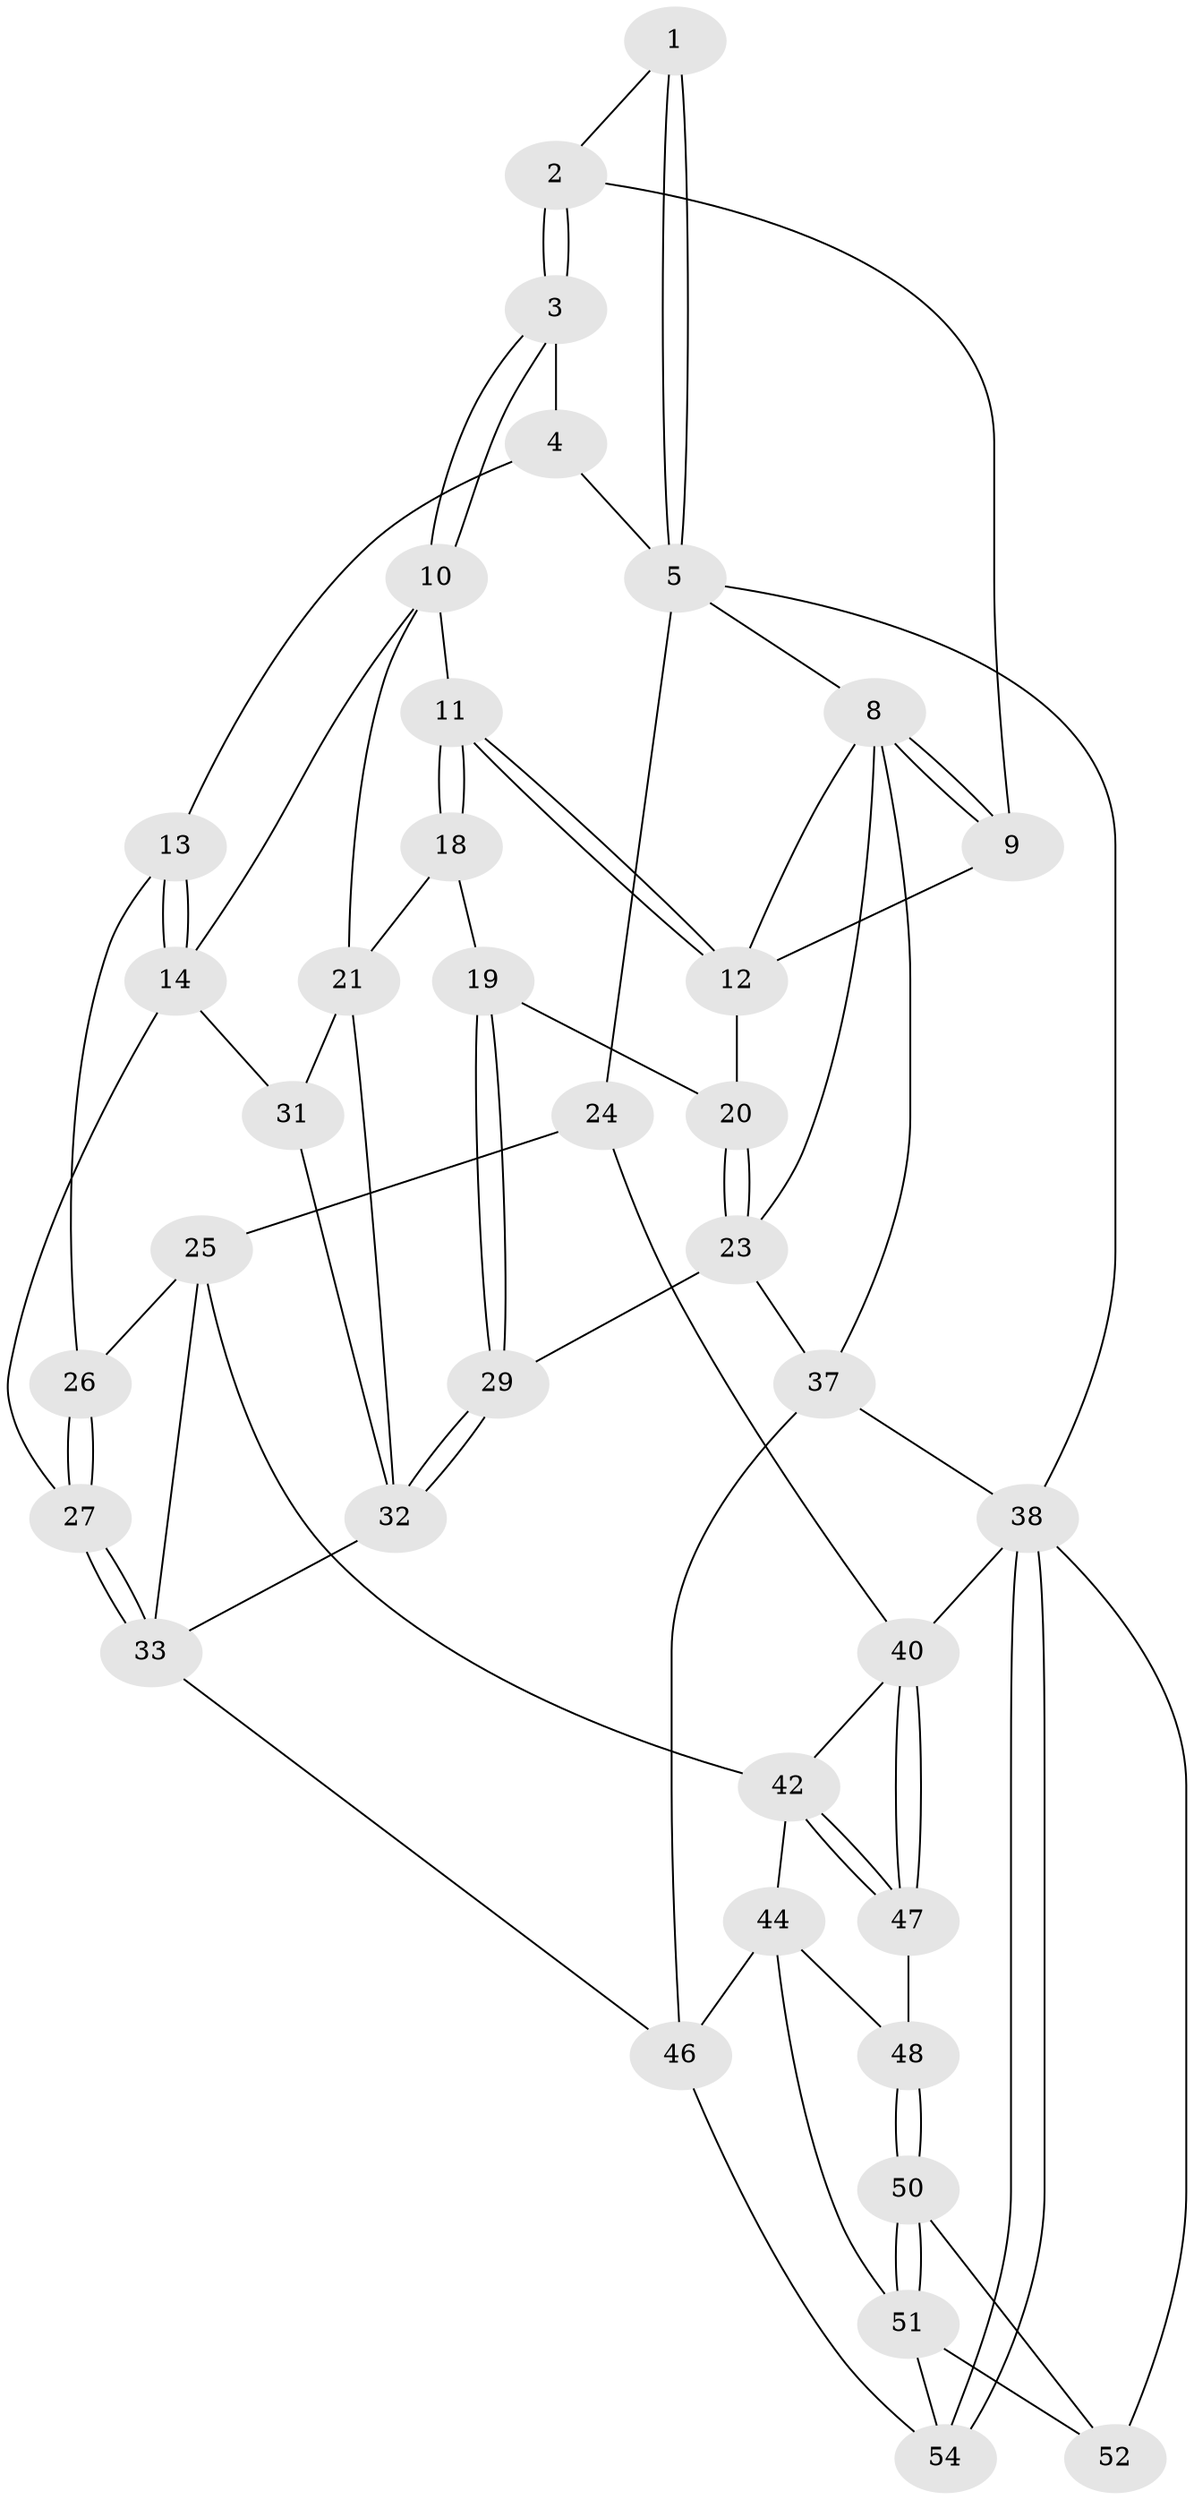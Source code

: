 // Generated by graph-tools (version 1.1) at 2025/24/03/03/25 07:24:33]
// undirected, 37 vertices, 82 edges
graph export_dot {
graph [start="1"]
  node [color=gray90,style=filled];
  1 [pos="+0.648371043755277+0"];
  2 [pos="+0.23945749813346554+0"];
  3 [pos="+0.40672574004344014+0.15238075869602302"];
  4 [pos="+0.6291633936085446+0",super="+7"];
  5 [pos="+1+0",super="+6"];
  8 [pos="+0+0",super="+17"];
  9 [pos="+0.18350579445862056+0"];
  10 [pos="+0.41510995370458237+0.20981949462303512",super="+15"];
  11 [pos="+0.27836932325934016+0.22894102793140664"];
  12 [pos="+0.19256682711901368+0.1808651936037968",super="+16"];
  13 [pos="+0.5906817831757988+0.22589239359558422"];
  14 [pos="+0.5086338427004067+0.2621654178889997",super="+28"];
  18 [pos="+0.22825031434863566+0.38882952761700534"];
  19 [pos="+0.15032271063812186+0.3500923061808747"];
  20 [pos="+0.11306655804922987+0.2913071189945694"];
  21 [pos="+0.3352741880227668+0.4387663047108545",super="+22"];
  23 [pos="+0+0.36012524144336416",super="+30"];
  24 [pos="+1+0.23106454885799307"];
  25 [pos="+0.8110603189935932+0.4020897260730873",super="+36"];
  26 [pos="+0.6997915273947688+0.35167750673591985"];
  27 [pos="+0.592290976135615+0.44943537696395797"];
  29 [pos="+0+0.5565377139776694"];
  31 [pos="+0.5442918130255883+0.43430013424276726"];
  32 [pos="+0.2725157165273417+0.616655483929697",super="+35"];
  33 [pos="+0.6451281237408416+0.5043854190596739",super="+34"];
  37 [pos="+0+1"];
  38 [pos="+1+1",super="+39"];
  40 [pos="+1+1",super="+41"];
  42 [pos="+0.951272267231909+0.5910753292390183",super="+43"];
  44 [pos="+0.7189745555747047+0.5994492671953497",super="+45"];
  46 [pos="+0.3900181765344743+0.8524298813392983",super="+49"];
  47 [pos="+0.8667490995066561+0.7356451844011799"];
  48 [pos="+0.8199315962983277+0.7464690196414906"];
  50 [pos="+0.8005896349640288+0.7795948502906689"];
  51 [pos="+0.6907190295307423+0.8188065193025317",super="+53"];
  52 [pos="+0.8147442911375004+0.8274603857605303"];
  54 [pos="+0.778327311871377+1"];
  1 -- 2;
  1 -- 5;
  1 -- 5;
  2 -- 3;
  2 -- 3;
  2 -- 9;
  3 -- 4;
  3 -- 10;
  3 -- 10;
  4 -- 13;
  4 -- 5;
  5 -- 8;
  5 -- 38;
  5 -- 24;
  8 -- 9;
  8 -- 9;
  8 -- 37;
  8 -- 23;
  8 -- 12;
  9 -- 12;
  10 -- 11;
  10 -- 21;
  10 -- 14;
  11 -- 12;
  11 -- 12;
  11 -- 18;
  11 -- 18;
  12 -- 20;
  13 -- 14;
  13 -- 14;
  13 -- 26;
  14 -- 27;
  14 -- 31;
  18 -- 19;
  18 -- 21;
  19 -- 20;
  19 -- 29;
  19 -- 29;
  20 -- 23;
  20 -- 23;
  21 -- 31;
  21 -- 32;
  23 -- 37;
  23 -- 29;
  24 -- 25;
  24 -- 40;
  25 -- 26;
  25 -- 42;
  25 -- 33;
  26 -- 27;
  26 -- 27;
  27 -- 33;
  27 -- 33;
  29 -- 32;
  29 -- 32;
  31 -- 32;
  32 -- 33;
  33 -- 46;
  37 -- 38;
  37 -- 46;
  38 -- 54;
  38 -- 54;
  38 -- 40;
  38 -- 52;
  40 -- 47;
  40 -- 47;
  40 -- 42;
  42 -- 47;
  42 -- 47;
  42 -- 44;
  44 -- 48;
  44 -- 51;
  44 -- 46;
  46 -- 54;
  47 -- 48;
  48 -- 50;
  48 -- 50;
  50 -- 51;
  50 -- 51;
  50 -- 52;
  51 -- 52;
  51 -- 54;
}

